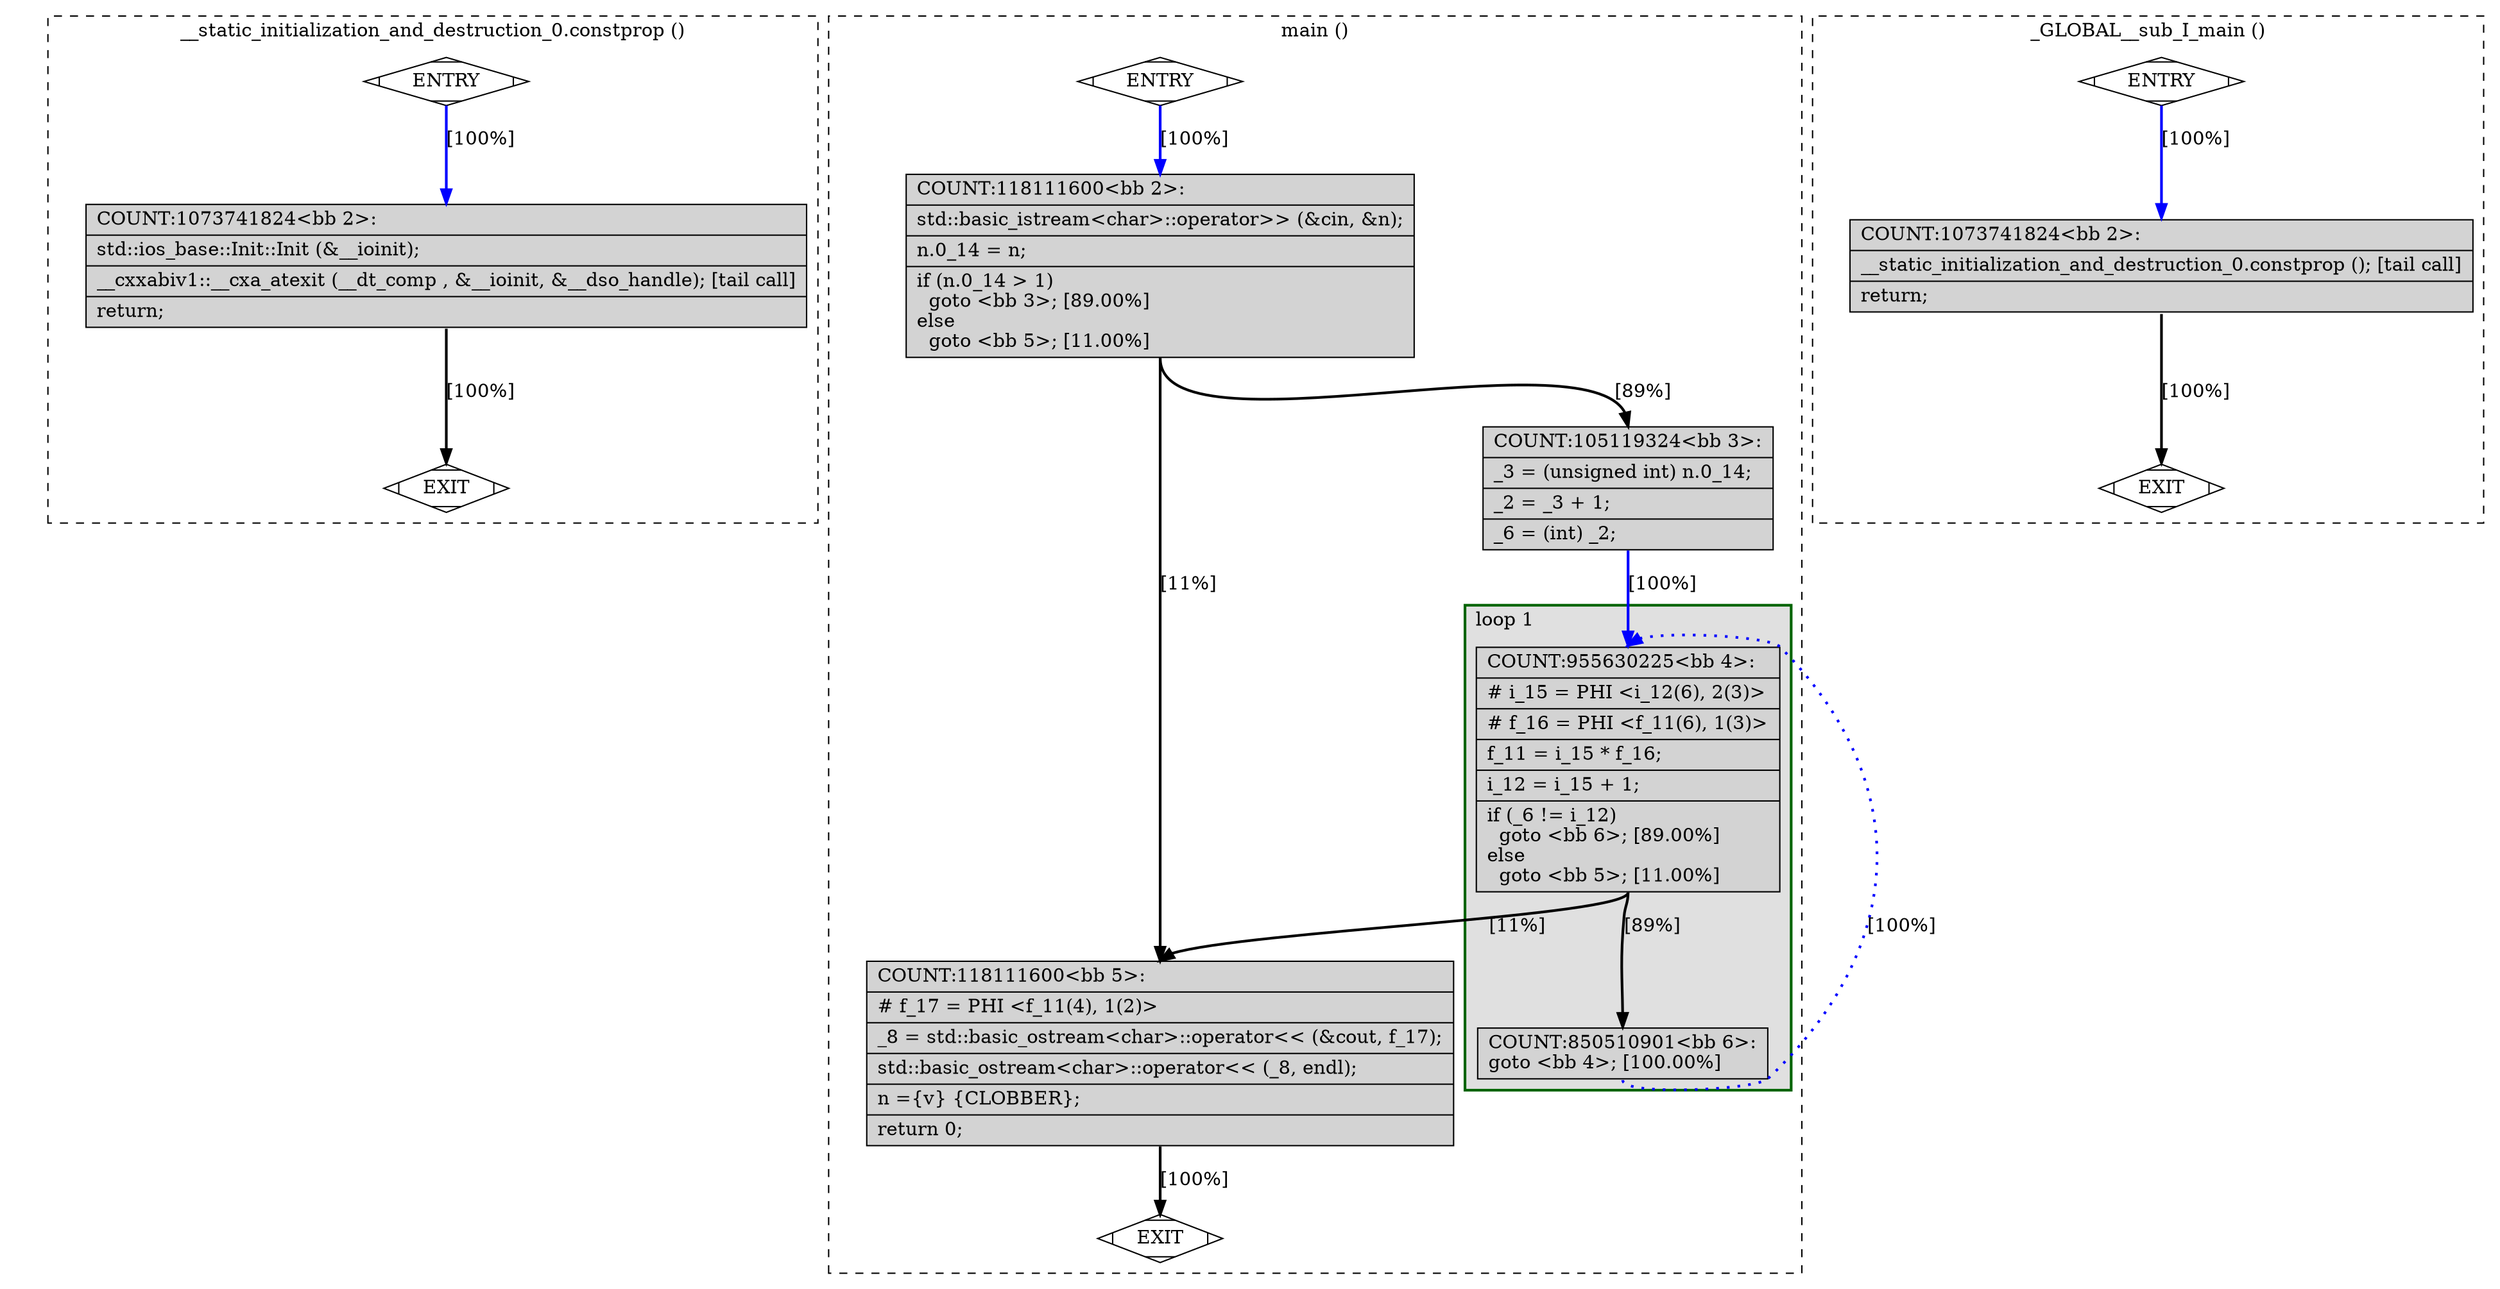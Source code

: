digraph "factorial.cpp.202t.tailc" {
overlap=false;
subgraph "cluster___static_initialization_and_destruction_0.constprop" {
	style="dashed";
	color="black";
	label="__static_initialization_and_destruction_0.constprop ()";
	fn_2280_basic_block_0 [shape=Mdiamond,style=filled,fillcolor=white,label="ENTRY"];

	fn_2280_basic_block_1 [shape=Mdiamond,style=filled,fillcolor=white,label="EXIT"];

	fn_2280_basic_block_2 [shape=record,style=filled,fillcolor=lightgrey,label="{COUNT:1073741824\<bb\ 2\>:\l\
|std::ios_base::Init::Init\ (&__ioinit);\l\
|__cxxabiv1::__cxa_atexit\ (__dt_comp\ ,\ &__ioinit,\ &__dso_handle);\ [tail\ call]\l\
|return;\l\
}"];

	fn_2280_basic_block_0:s -> fn_2280_basic_block_2:n [style="solid,bold",color=blue,weight=100,constraint=true,label="[100%]"];
	fn_2280_basic_block_2:s -> fn_2280_basic_block_1:n [style="solid,bold",color=black,weight=10,constraint=true,label="[100%]"];
	fn_2280_basic_block_0:s -> fn_2280_basic_block_1:n [style="invis",constraint=true];
}
subgraph "cluster_main" {
	style="dashed";
	color="black";
	label="main ()";
	subgraph cluster_1778_1 {
	style="filled";
	color="darkgreen";
	fillcolor="grey88";
	label="loop 1";
	labeljust=l;
	penwidth=2;
	fn_1778_basic_block_4 [shape=record,style=filled,fillcolor=lightgrey,label="{COUNT:955630225\<bb\ 4\>:\l\
|#\ i_15\ =\ PHI\ \<i_12(6),\ 2(3)\>\l\
|#\ f_16\ =\ PHI\ \<f_11(6),\ 1(3)\>\l\
|f_11\ =\ i_15\ *\ f_16;\l\
|i_12\ =\ i_15\ +\ 1;\l\
|if\ (_6\ !=\ i_12)\l\
\ \ goto\ \<bb\ 6\>;\ [89.00%]\l\
else\l\
\ \ goto\ \<bb\ 5\>;\ [11.00%]\l\
}"];

	fn_1778_basic_block_6 [shape=record,style=filled,fillcolor=lightgrey,label="{COUNT:850510901\<bb\ 6\>:\l\
goto\ \<bb\ 4\>;\ [100.00%]\l\
}"];

	}
	fn_1778_basic_block_0 [shape=Mdiamond,style=filled,fillcolor=white,label="ENTRY"];

	fn_1778_basic_block_1 [shape=Mdiamond,style=filled,fillcolor=white,label="EXIT"];

	fn_1778_basic_block_2 [shape=record,style=filled,fillcolor=lightgrey,label="{COUNT:118111600\<bb\ 2\>:\l\
|std::basic_istream\<char\>::operator\>\>\ (&cin,\ &n);\l\
|n.0_14\ =\ n;\l\
|if\ (n.0_14\ \>\ 1)\l\
\ \ goto\ \<bb\ 3\>;\ [89.00%]\l\
else\l\
\ \ goto\ \<bb\ 5\>;\ [11.00%]\l\
}"];

	fn_1778_basic_block_3 [shape=record,style=filled,fillcolor=lightgrey,label="{COUNT:105119324\<bb\ 3\>:\l\
|_3\ =\ (unsigned\ int)\ n.0_14;\l\
|_2\ =\ _3\ +\ 1;\l\
|_6\ =\ (int)\ _2;\l\
}"];

	fn_1778_basic_block_5 [shape=record,style=filled,fillcolor=lightgrey,label="{COUNT:118111600\<bb\ 5\>:\l\
|#\ f_17\ =\ PHI\ \<f_11(4),\ 1(2)\>\l\
|_8\ =\ std::basic_ostream\<char\>::operator\<\<\ (&cout,\ f_17);\l\
|std::basic_ostream\<char\>::operator\<\<\ (_8,\ endl);\l\
|n\ =\{v\}\ \{CLOBBER\};\l\
|return\ 0;\l\
}"];

	fn_1778_basic_block_0:s -> fn_1778_basic_block_2:n [style="solid,bold",color=blue,weight=100,constraint=true,label="[100%]"];
	fn_1778_basic_block_2:s -> fn_1778_basic_block_3:n [style="solid,bold",color=black,weight=10,constraint=true,label="[89%]"];
	fn_1778_basic_block_2:s -> fn_1778_basic_block_5:n [style="solid,bold",color=black,weight=10,constraint=true,label="[11%]"];
	fn_1778_basic_block_3:s -> fn_1778_basic_block_4:n [style="solid,bold",color=blue,weight=100,constraint=true,label="[100%]"];
	fn_1778_basic_block_4:s -> fn_1778_basic_block_6:n [style="solid,bold",color=black,weight=10,constraint=true,label="[89%]"];
	fn_1778_basic_block_4:s -> fn_1778_basic_block_5:n [style="solid,bold",color=black,weight=10,constraint=true,label="[11%]"];
	fn_1778_basic_block_6:s -> fn_1778_basic_block_4:n [style="dotted,bold",color=blue,weight=10,constraint=false,label="[100%]"];
	fn_1778_basic_block_5:s -> fn_1778_basic_block_1:n [style="solid,bold",color=black,weight=10,constraint=true,label="[100%]"];
	fn_1778_basic_block_0:s -> fn_1778_basic_block_1:n [style="invis",constraint=true];
}
subgraph "cluster__GLOBAL__sub_I_main" {
	style="dashed";
	color="black";
	label="_GLOBAL__sub_I_main ()";
	fn_2279_basic_block_0 [shape=Mdiamond,style=filled,fillcolor=white,label="ENTRY"];

	fn_2279_basic_block_1 [shape=Mdiamond,style=filled,fillcolor=white,label="EXIT"];

	fn_2279_basic_block_2 [shape=record,style=filled,fillcolor=lightgrey,label="{COUNT:1073741824\<bb\ 2\>:\l\
|__static_initialization_and_destruction_0.constprop\ ();\ [tail\ call]\l\
|return;\l\
}"];

	fn_2279_basic_block_0:s -> fn_2279_basic_block_2:n [style="solid,bold",color=blue,weight=100,constraint=true,label="[100%]"];
	fn_2279_basic_block_2:s -> fn_2279_basic_block_1:n [style="solid,bold",color=black,weight=10,constraint=true,label="[100%]"];
	fn_2279_basic_block_0:s -> fn_2279_basic_block_1:n [style="invis",constraint=true];
}
}
